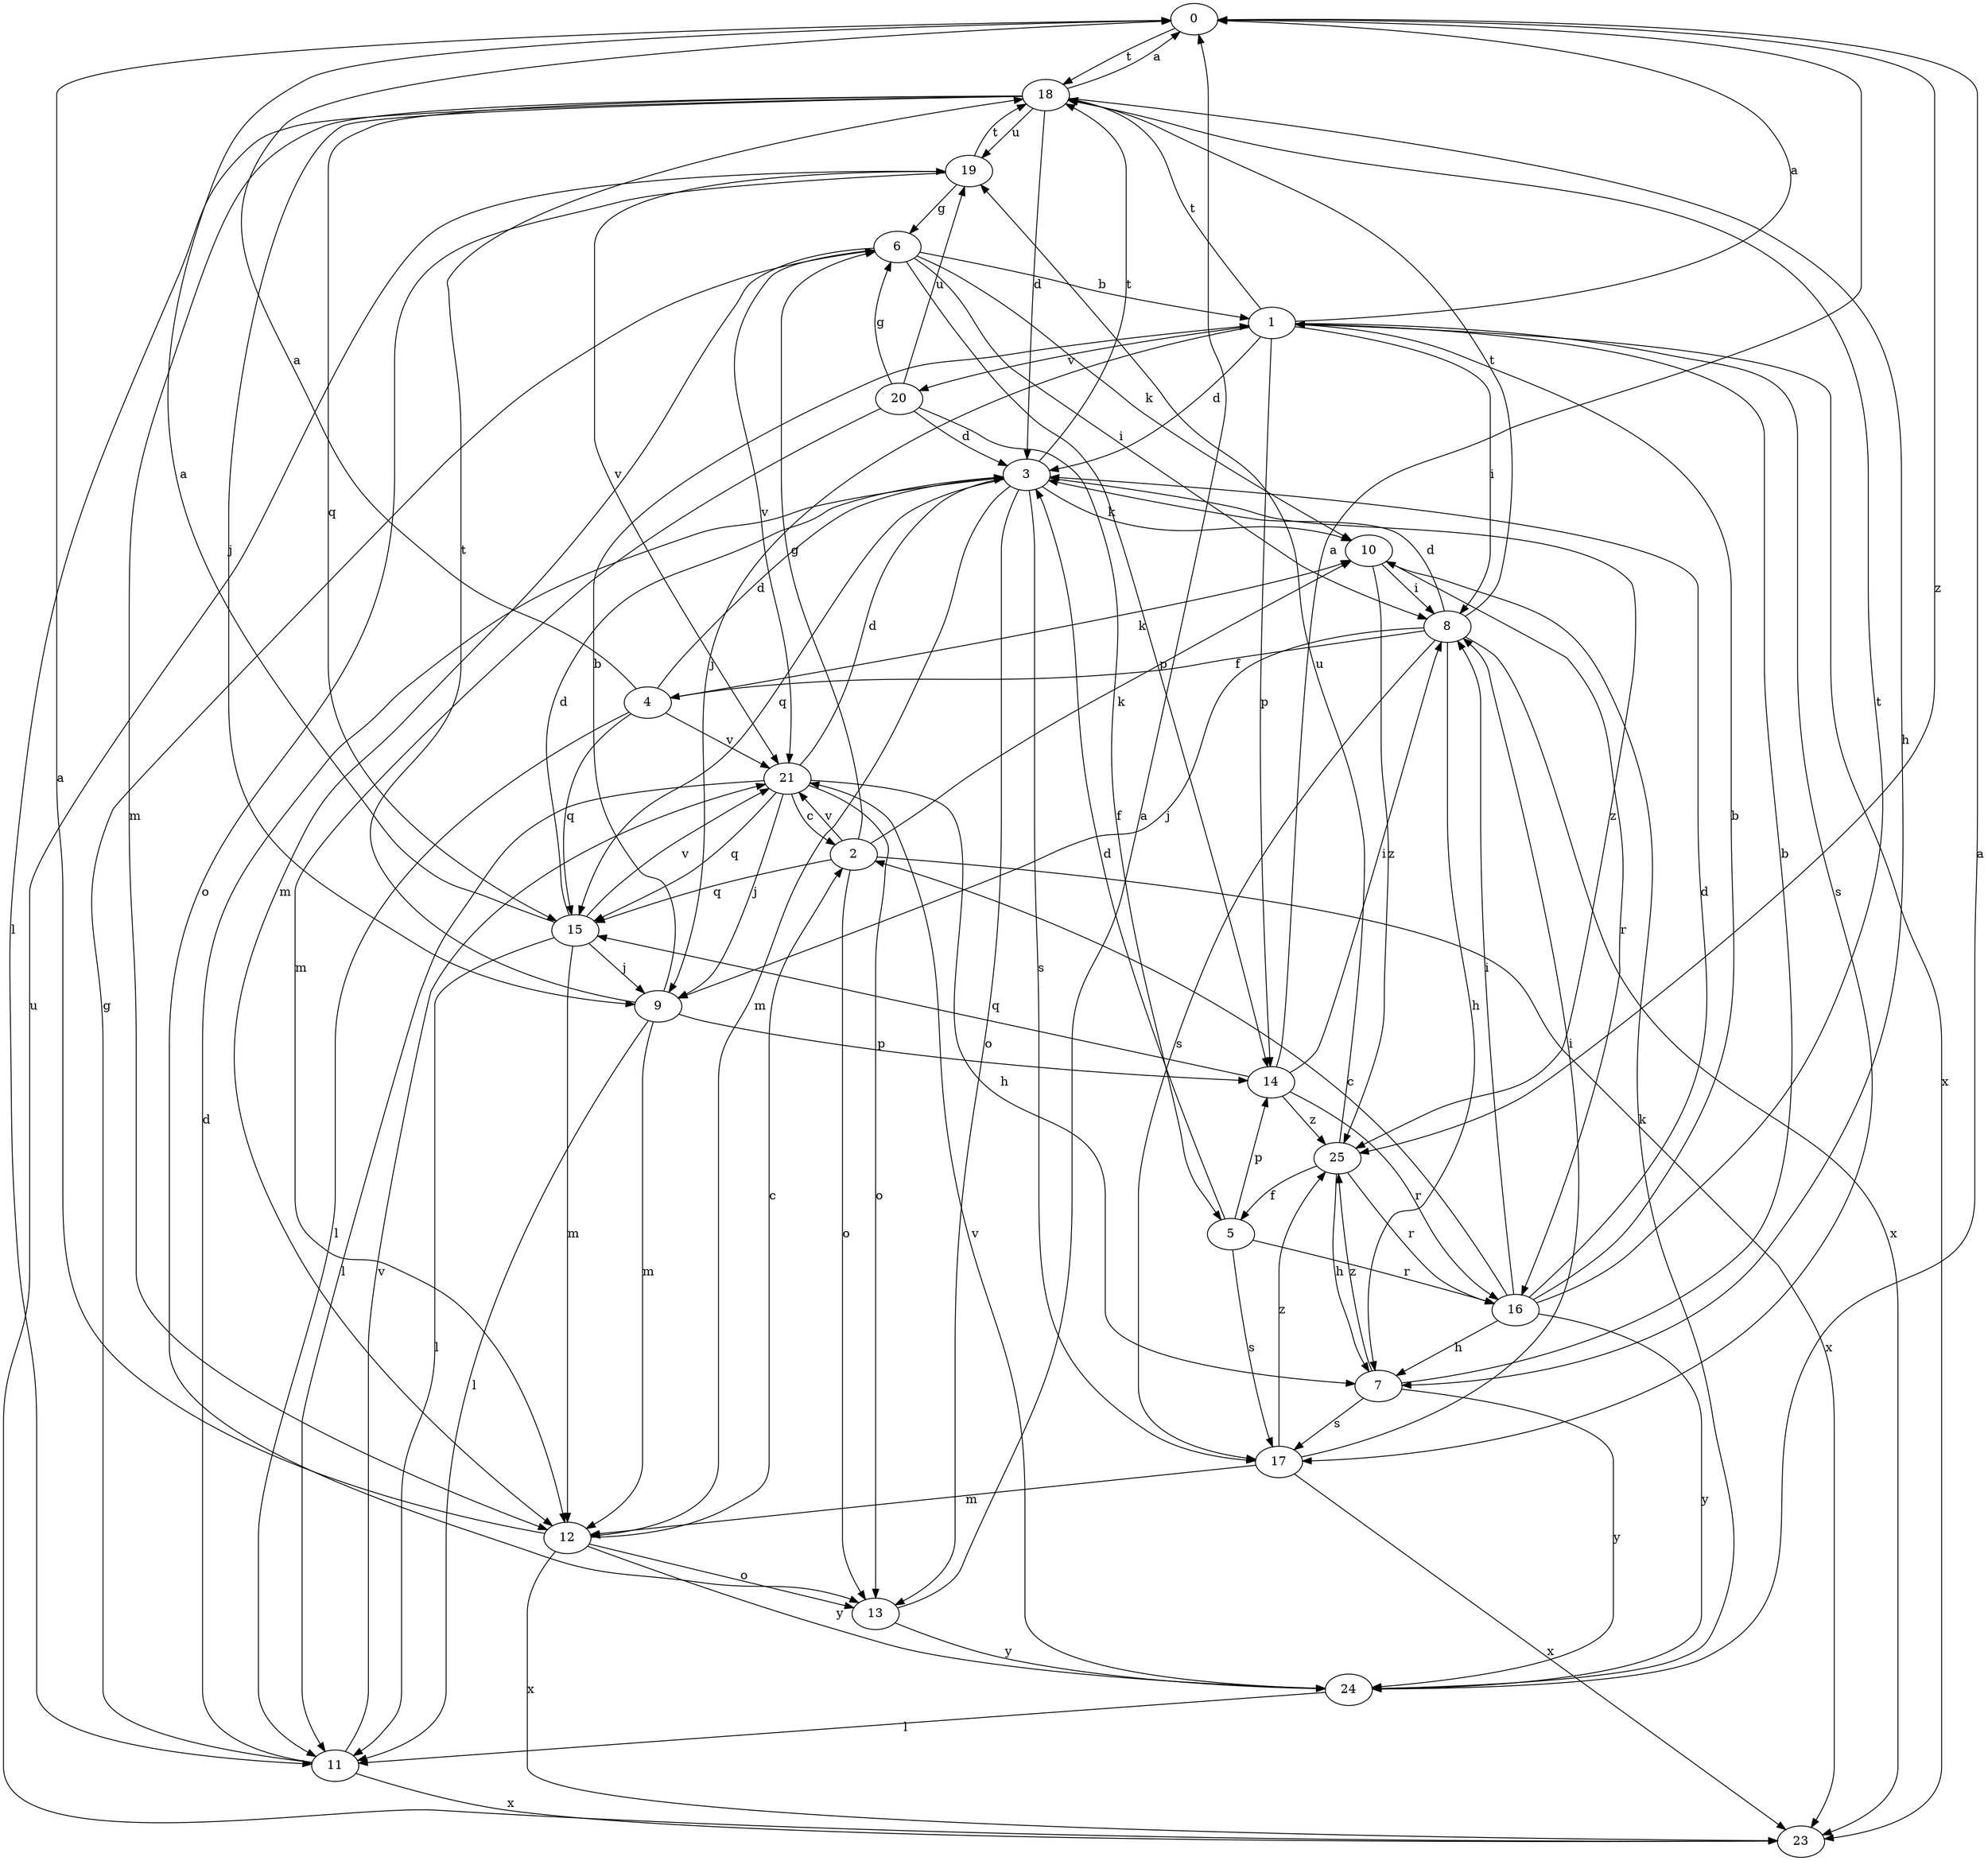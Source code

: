 strict digraph  {
0;
1;
2;
3;
4;
5;
6;
7;
8;
9;
10;
11;
12;
13;
14;
15;
16;
17;
18;
19;
20;
21;
23;
24;
25;
0 -> 18  [label=t];
0 -> 25  [label=z];
1 -> 0  [label=a];
1 -> 3  [label=d];
1 -> 8  [label=i];
1 -> 9  [label=j];
1 -> 14  [label=p];
1 -> 17  [label=s];
1 -> 18  [label=t];
1 -> 20  [label=v];
1 -> 23  [label=x];
2 -> 6  [label=g];
2 -> 10  [label=k];
2 -> 13  [label=o];
2 -> 15  [label=q];
2 -> 21  [label=v];
2 -> 23  [label=x];
3 -> 10  [label=k];
3 -> 12  [label=m];
3 -> 13  [label=o];
3 -> 15  [label=q];
3 -> 17  [label=s];
3 -> 18  [label=t];
3 -> 25  [label=z];
4 -> 0  [label=a];
4 -> 3  [label=d];
4 -> 10  [label=k];
4 -> 11  [label=l];
4 -> 15  [label=q];
4 -> 21  [label=v];
5 -> 3  [label=d];
5 -> 14  [label=p];
5 -> 16  [label=r];
5 -> 17  [label=s];
6 -> 1  [label=b];
6 -> 8  [label=i];
6 -> 10  [label=k];
6 -> 12  [label=m];
6 -> 14  [label=p];
6 -> 21  [label=v];
7 -> 1  [label=b];
7 -> 17  [label=s];
7 -> 24  [label=y];
7 -> 25  [label=z];
8 -> 3  [label=d];
8 -> 4  [label=f];
8 -> 7  [label=h];
8 -> 9  [label=j];
8 -> 17  [label=s];
8 -> 18  [label=t];
8 -> 23  [label=x];
9 -> 1  [label=b];
9 -> 11  [label=l];
9 -> 12  [label=m];
9 -> 14  [label=p];
9 -> 18  [label=t];
10 -> 8  [label=i];
10 -> 16  [label=r];
10 -> 25  [label=z];
11 -> 3  [label=d];
11 -> 6  [label=g];
11 -> 21  [label=v];
11 -> 23  [label=x];
12 -> 0  [label=a];
12 -> 2  [label=c];
12 -> 13  [label=o];
12 -> 23  [label=x];
12 -> 24  [label=y];
13 -> 0  [label=a];
13 -> 24  [label=y];
14 -> 0  [label=a];
14 -> 8  [label=i];
14 -> 15  [label=q];
14 -> 16  [label=r];
14 -> 25  [label=z];
15 -> 0  [label=a];
15 -> 3  [label=d];
15 -> 9  [label=j];
15 -> 11  [label=l];
15 -> 12  [label=m];
15 -> 21  [label=v];
16 -> 1  [label=b];
16 -> 2  [label=c];
16 -> 3  [label=d];
16 -> 7  [label=h];
16 -> 8  [label=i];
16 -> 18  [label=t];
16 -> 24  [label=y];
17 -> 8  [label=i];
17 -> 12  [label=m];
17 -> 23  [label=x];
17 -> 25  [label=z];
18 -> 0  [label=a];
18 -> 3  [label=d];
18 -> 7  [label=h];
18 -> 9  [label=j];
18 -> 11  [label=l];
18 -> 12  [label=m];
18 -> 15  [label=q];
18 -> 19  [label=u];
19 -> 6  [label=g];
19 -> 13  [label=o];
19 -> 18  [label=t];
19 -> 21  [label=v];
20 -> 3  [label=d];
20 -> 5  [label=f];
20 -> 6  [label=g];
20 -> 12  [label=m];
20 -> 19  [label=u];
21 -> 2  [label=c];
21 -> 3  [label=d];
21 -> 7  [label=h];
21 -> 9  [label=j];
21 -> 11  [label=l];
21 -> 13  [label=o];
21 -> 15  [label=q];
23 -> 19  [label=u];
24 -> 0  [label=a];
24 -> 10  [label=k];
24 -> 11  [label=l];
24 -> 21  [label=v];
25 -> 5  [label=f];
25 -> 7  [label=h];
25 -> 16  [label=r];
25 -> 19  [label=u];
}
